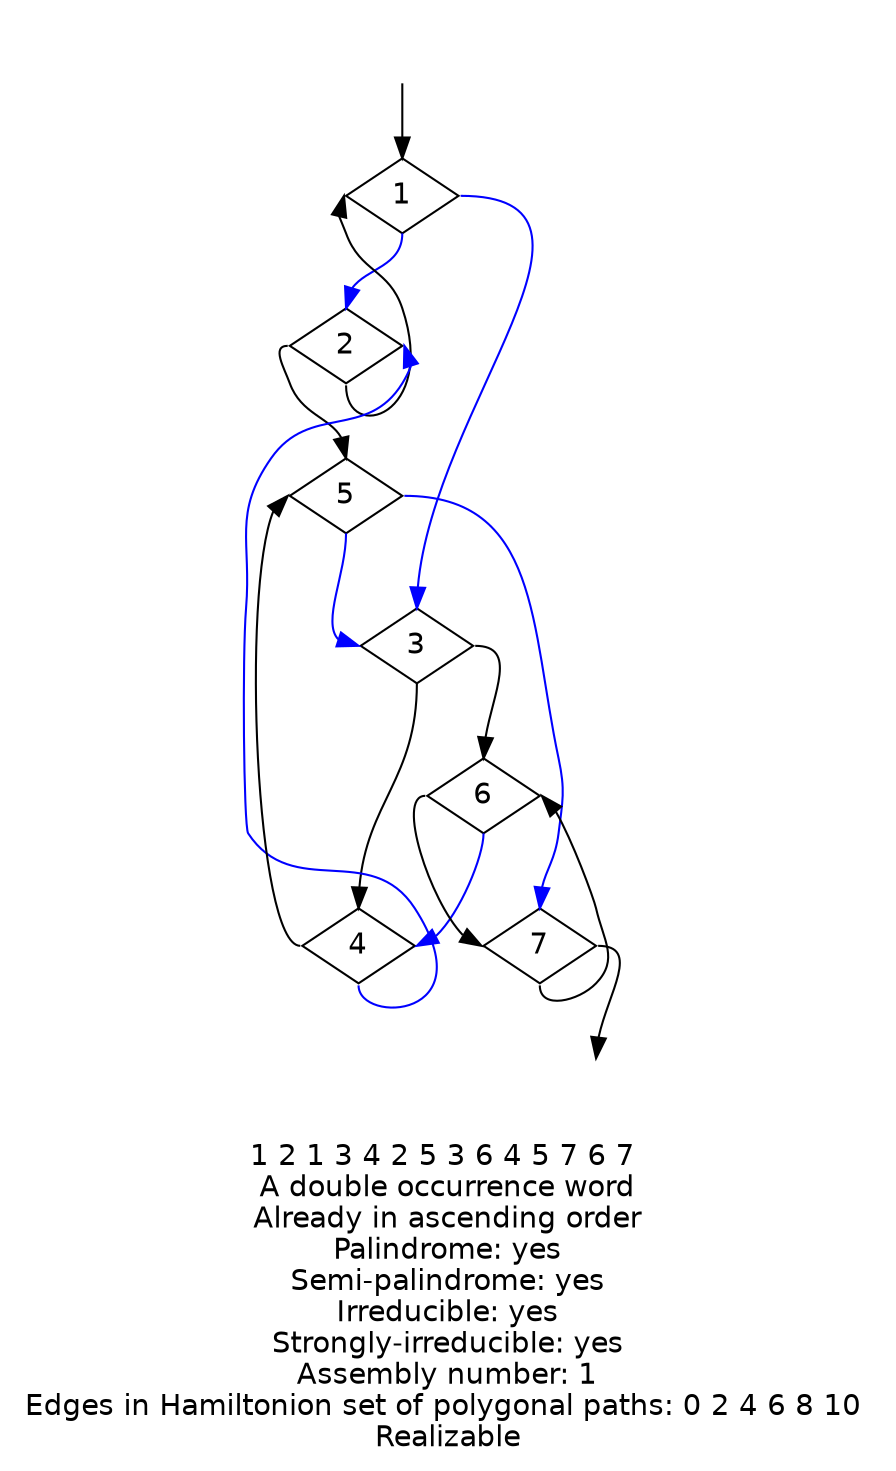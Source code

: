 digraph {
fontname="Helvetica"
node [fontname="Helvetica"]
node [shape=diamond]
label="1 2 1 3 4 2 5 3 6 4 5 7 6 7 \nA double occurrence word\nAlready in ascending order\nPalindrome: yes\nSemi-palindrome: yes\nIrreducible: yes\nStrongly-irreducible: yes\nAssembly number: 1\nEdges in Hamiltonion set of polygonal paths: 0 2 4 6 8 10 \nRealizable\n"
a [style="invis"]
b [style="invis"]
a:s -> 1:n
1:s -> 2:n [color="blue"]
2:s -> 1:w
1:e -> 3:n [color="blue"]
3:s -> 4:n
4:s -> 2:e [color="blue"]
2:w -> 5:n
5:s -> 3:w [color="blue"]
3:e -> 6:n
6:s -> 4:e [color="blue"]
4:w -> 5:w
5:e -> 7:n [color="blue"]
7:s -> 6:e
6:w -> 7:w
7:e -> b:n
}
